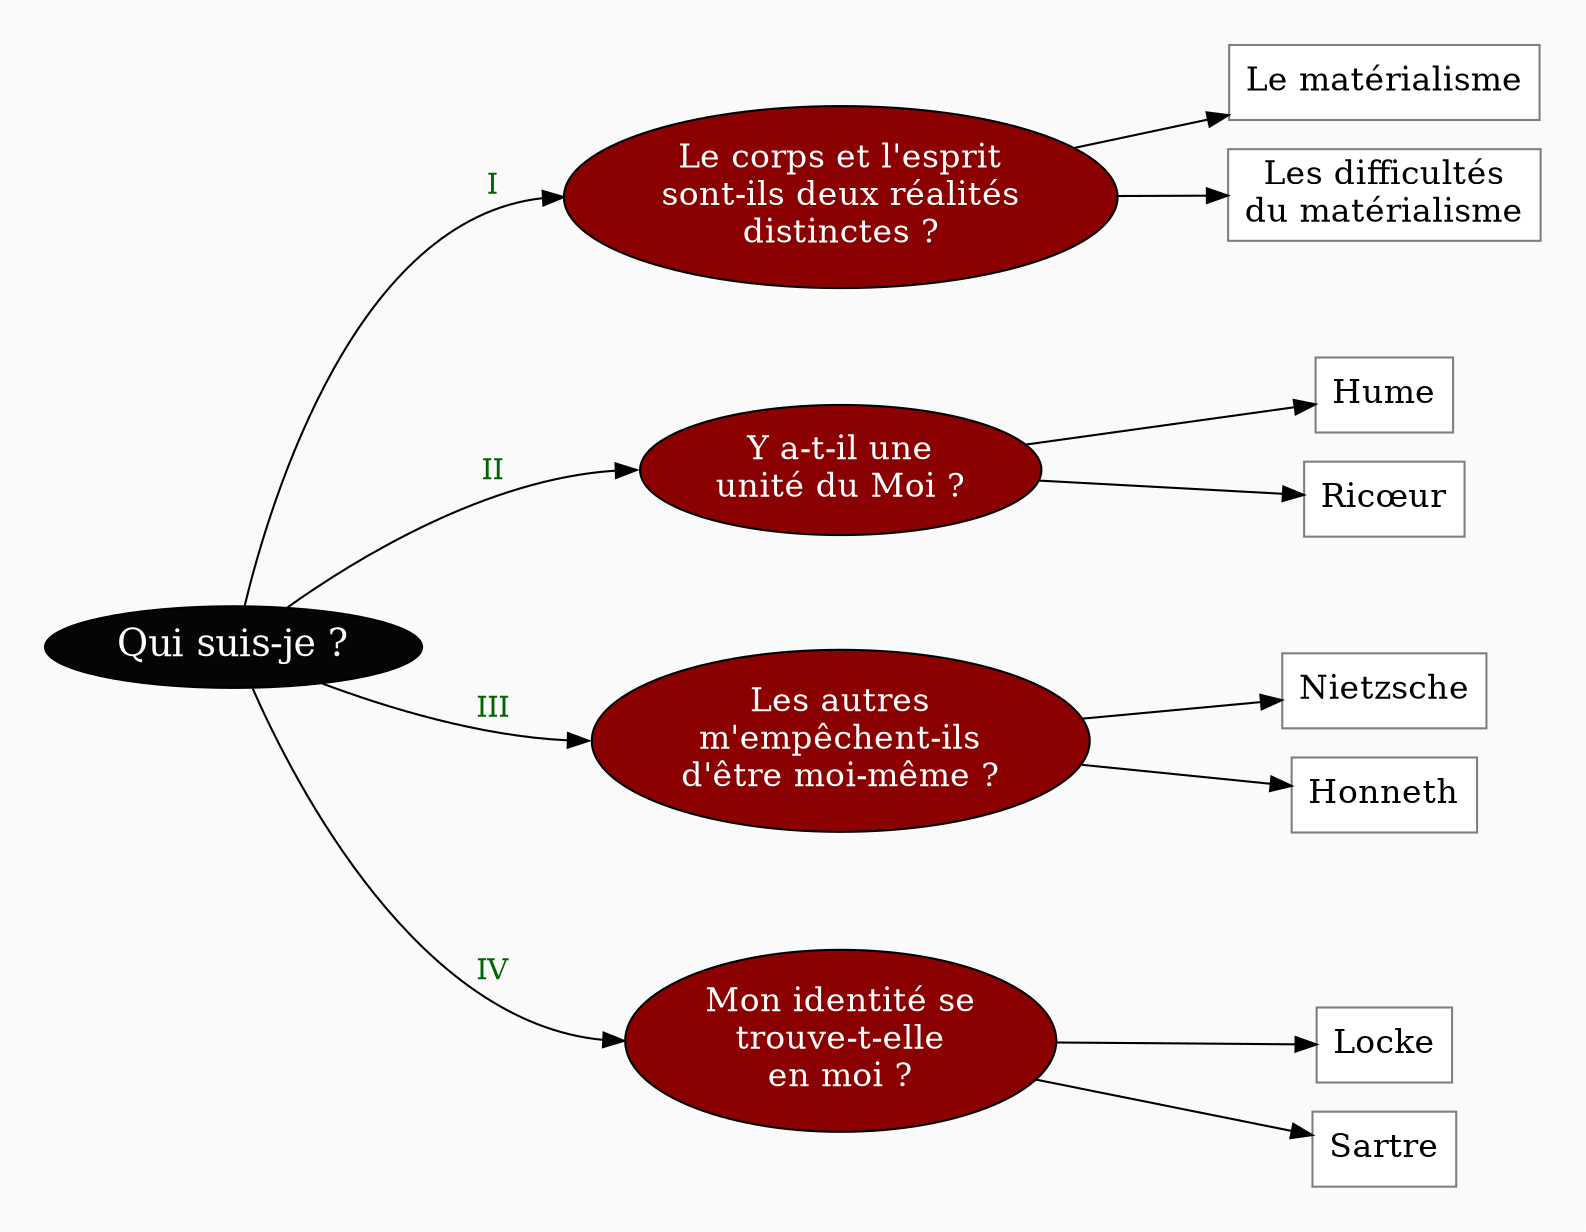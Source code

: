 digraph G {
// Template : diagram
// Usage : 
rankdir=LR
splines=true
//splines=curved
bgcolor=grey98
pad=0.3
style=filled
edge[minlen=3]
node[style=filled, fontcolor=white]
ranksep=0.1
nodesep=0.2

// NIVEAU 1
node[fillcolor=grey2, fontsize=18]
a1[label="Qui suis-je ?"]

// NIVEAU 2
node[fillcolor=red4, fontsize=16]
a1->b1[headport=w,label=<<FONT color="darkgreen"><br/>I</FONT>>]
a1->b2[headport=w,label=<<FONT color="darkgreen"><br/>II</FONT>>]
a1->b3[headport=w,label=<<FONT color="darkgreen"><br/>III</FONT>>]
a1->b4[headport=w,label=<<FONT color="darkgreen"><br/>IV</FONT>>]
b1[label="Le corps et l'esprit
sont-ils deux réalités
distinctes ?"]    
b2[label="Y a-t-il une
unité du Moi ?"]
b3[label="Les autres
m'empêchent-ils
d'être moi-même ?"]
b4[label="Mon identité se
trouve-t-elle
en moi ?"]




{rank=same;b1->b2->b3->b4[style=invis, minlen=2]}

node[fontcolor=black]
// NIVEAU 3 (sans intermédiaire)
node [shape=box, fillcolor=white, color=grey50]
// c1[label=""]
b1->{c1,c2}
c1[label="Le matérialisme"]
c2[label="Les difficultés
du matérialisme"]

b2->{c3,c4}
c3[label="Hume"]
c4[label="Ricœur"]

b3->{c5,c6}
c5[label="Nietzsche"]
c6[label="Honneth"]

b4->{c7,c8}
c7[label="Locke"]
c8[label="Sartre"]


{rank=same;c2->c3[style=invis, minlen=2]}
{rank=same;c4->c5[style=invis, minlen=2]}
{rank=same;c6->c7[style=invis, minlen=3]}



// INTERMÉDIAIRE AVANT NIVEAU 3
node[fillcolor=grey78, shape=oval]
// [arrowhead=none]
// bc1[label=""]

// NIVEAU 3 (avec intermédiaire)
node[fillcolor=white, shape=box, color=grey50]
// c1[label=""]

// NIVEAU 4
node[style="filled,rounded", fillcolor=white, shape=box, color=grey50]
// d1[label=""]

// ÉTIQUETTES EN ROUGE
node[shape=plaintext, fontcolor=firebrick3, fillcolor=grey98]
// e1[label=< <B>= Titre</B><BR /><BR />Contenu<BR /> >]
// e1[label=""]
// ->e1[minlen=1, style=invis]



// REMARQUES EN BLEU
node[color=blue, shape=box, margin=0.07, fontcolor=black, fontsize=12, style="dashed", penwidth=0.6]
edge[color=blue, arrowhead="none", xlabel="", style="dashed", penwidth=0.6]
// r1[label=""]
// {rank=same;->r1}
// {rank=same;r1->[dir=back]}

}
